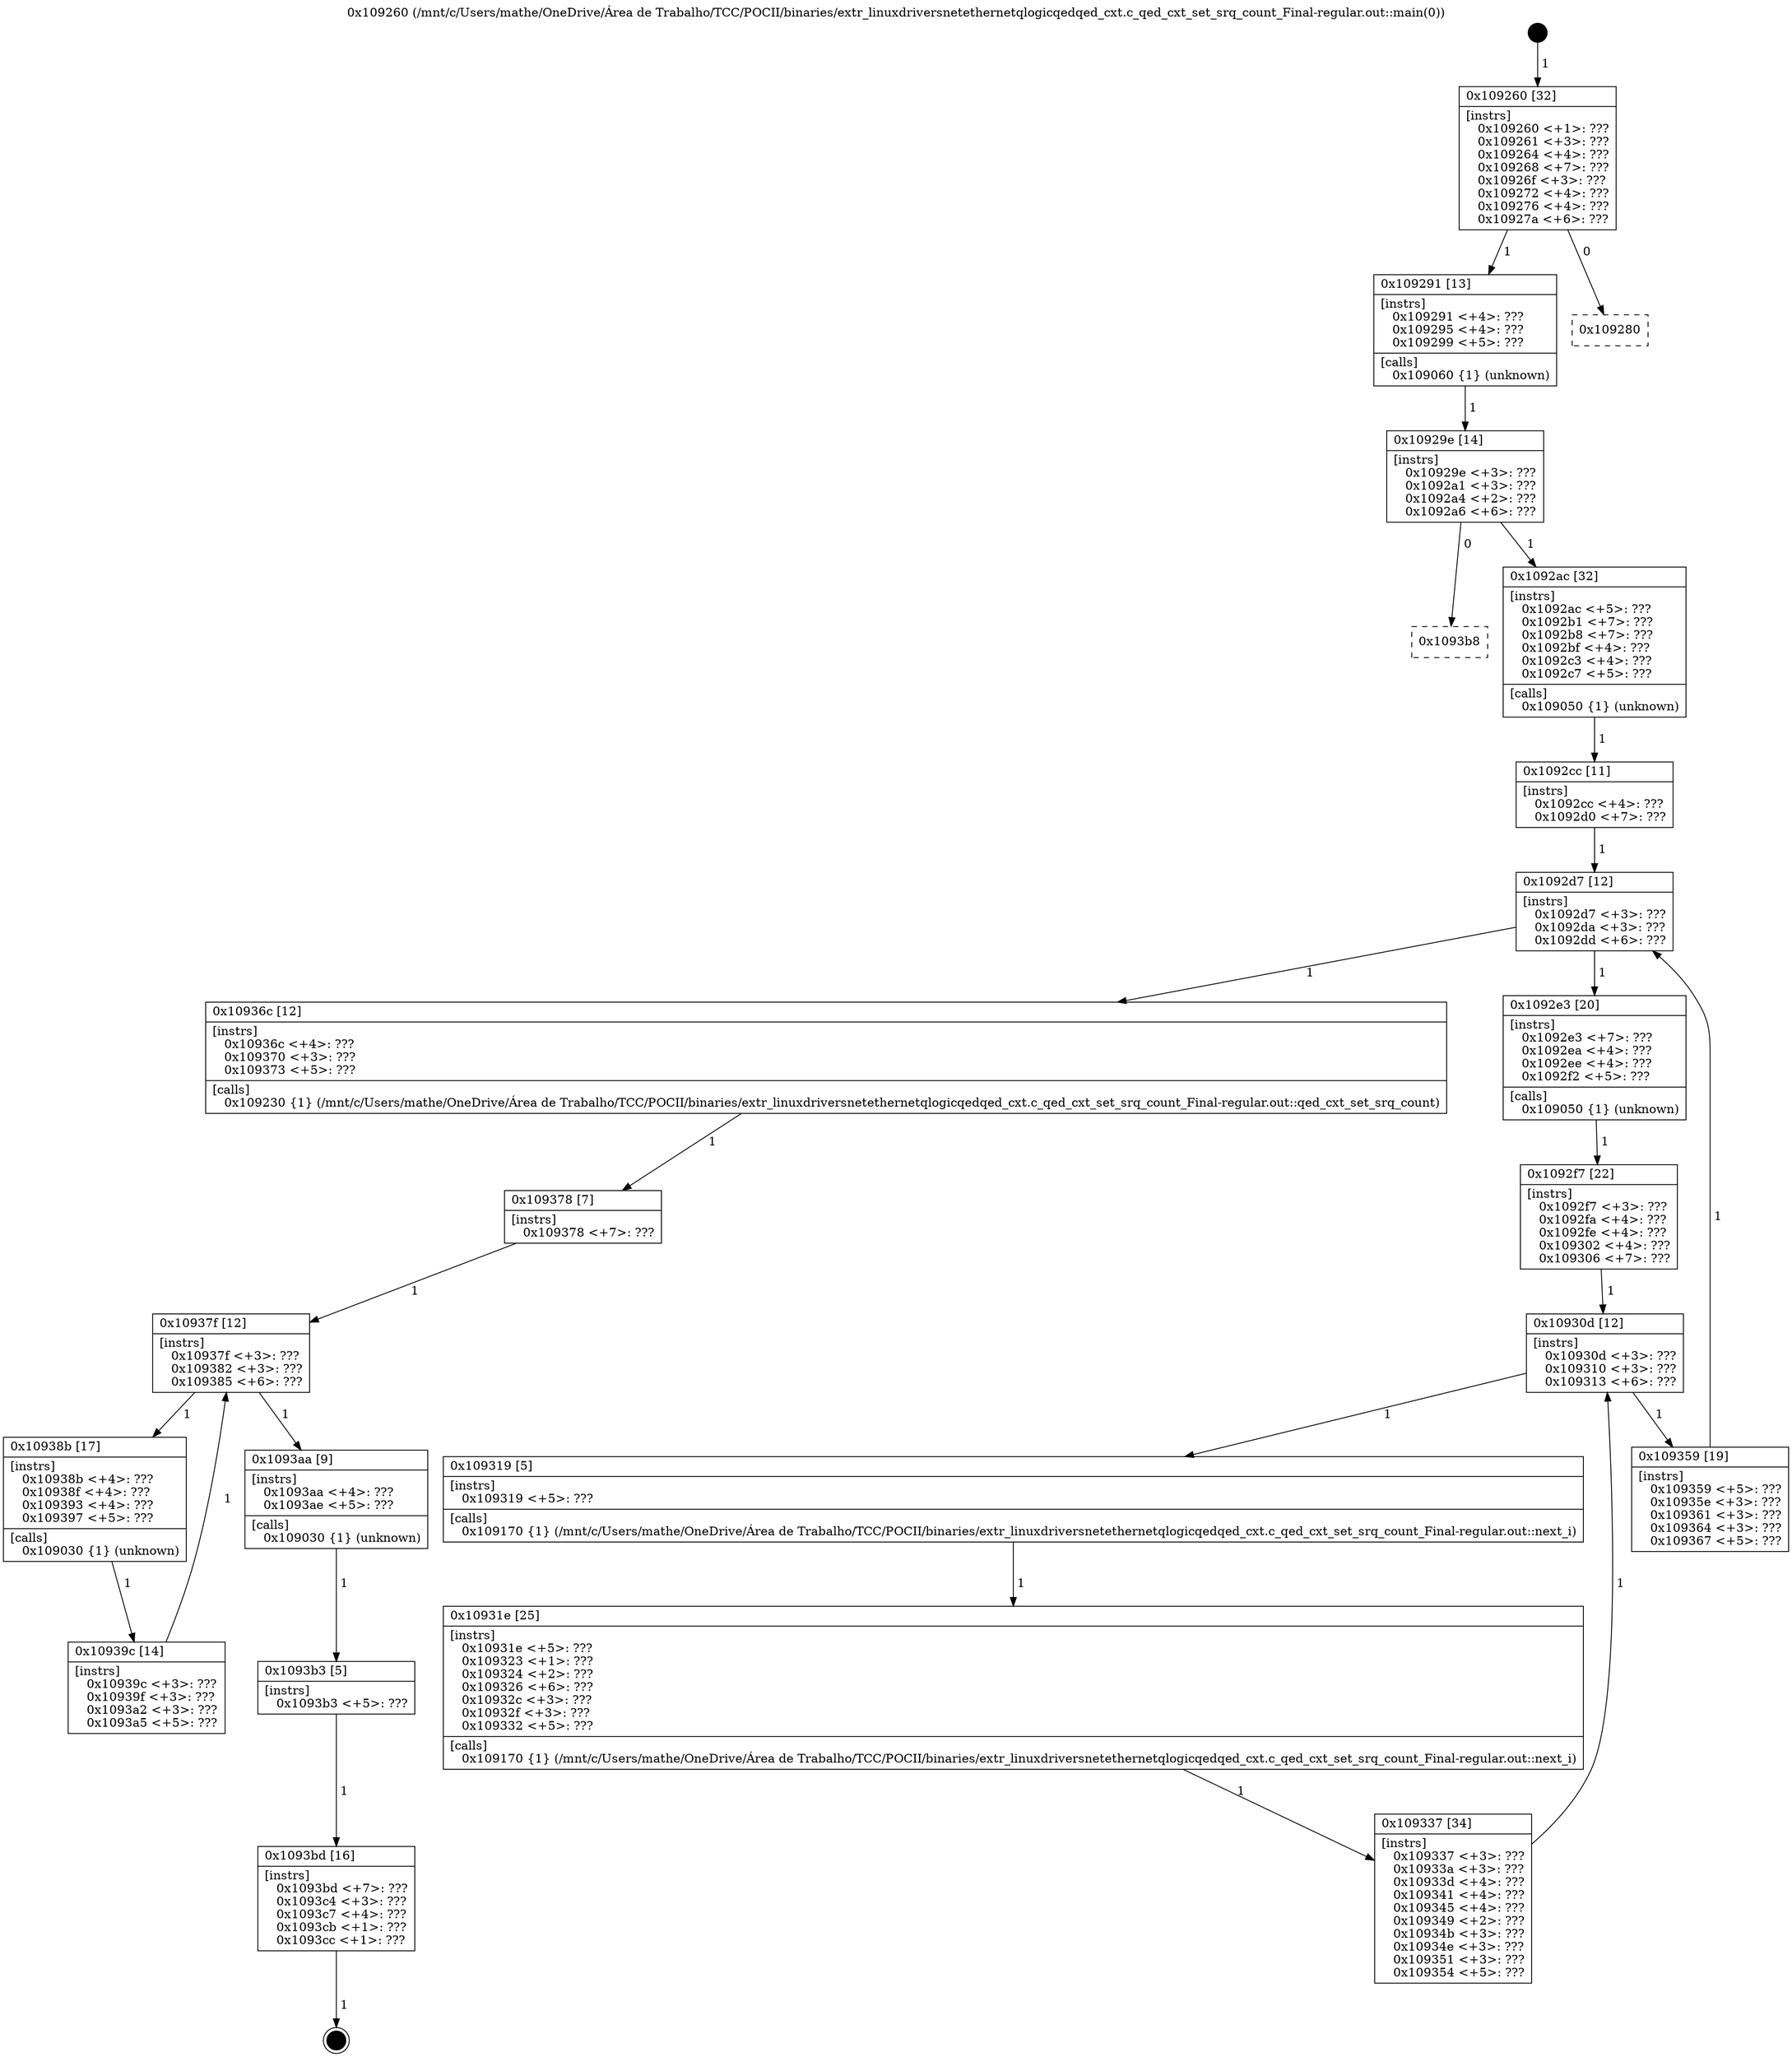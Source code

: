 digraph "0x109260" {
  label = "0x109260 (/mnt/c/Users/mathe/OneDrive/Área de Trabalho/TCC/POCII/binaries/extr_linuxdriversnetethernetqlogicqedqed_cxt.c_qed_cxt_set_srq_count_Final-regular.out::main(0))"
  labelloc = "t"
  node[shape=record]

  Entry [label="",width=0.3,height=0.3,shape=circle,fillcolor=black,style=filled]
  "0x109260" [label="{
     0x109260 [32]\l
     | [instrs]\l
     &nbsp;&nbsp;0x109260 \<+1\>: ???\l
     &nbsp;&nbsp;0x109261 \<+3\>: ???\l
     &nbsp;&nbsp;0x109264 \<+4\>: ???\l
     &nbsp;&nbsp;0x109268 \<+7\>: ???\l
     &nbsp;&nbsp;0x10926f \<+3\>: ???\l
     &nbsp;&nbsp;0x109272 \<+4\>: ???\l
     &nbsp;&nbsp;0x109276 \<+4\>: ???\l
     &nbsp;&nbsp;0x10927a \<+6\>: ???\l
  }"]
  "0x109291" [label="{
     0x109291 [13]\l
     | [instrs]\l
     &nbsp;&nbsp;0x109291 \<+4\>: ???\l
     &nbsp;&nbsp;0x109295 \<+4\>: ???\l
     &nbsp;&nbsp;0x109299 \<+5\>: ???\l
     | [calls]\l
     &nbsp;&nbsp;0x109060 \{1\} (unknown)\l
  }"]
  "0x109280" [label="{
     0x109280\l
  }", style=dashed]
  "0x10929e" [label="{
     0x10929e [14]\l
     | [instrs]\l
     &nbsp;&nbsp;0x10929e \<+3\>: ???\l
     &nbsp;&nbsp;0x1092a1 \<+3\>: ???\l
     &nbsp;&nbsp;0x1092a4 \<+2\>: ???\l
     &nbsp;&nbsp;0x1092a6 \<+6\>: ???\l
  }"]
  "0x1093b8" [label="{
     0x1093b8\l
  }", style=dashed]
  "0x1092ac" [label="{
     0x1092ac [32]\l
     | [instrs]\l
     &nbsp;&nbsp;0x1092ac \<+5\>: ???\l
     &nbsp;&nbsp;0x1092b1 \<+7\>: ???\l
     &nbsp;&nbsp;0x1092b8 \<+7\>: ???\l
     &nbsp;&nbsp;0x1092bf \<+4\>: ???\l
     &nbsp;&nbsp;0x1092c3 \<+4\>: ???\l
     &nbsp;&nbsp;0x1092c7 \<+5\>: ???\l
     | [calls]\l
     &nbsp;&nbsp;0x109050 \{1\} (unknown)\l
  }"]
  Exit [label="",width=0.3,height=0.3,shape=circle,fillcolor=black,style=filled,peripheries=2]
  "0x1092d7" [label="{
     0x1092d7 [12]\l
     | [instrs]\l
     &nbsp;&nbsp;0x1092d7 \<+3\>: ???\l
     &nbsp;&nbsp;0x1092da \<+3\>: ???\l
     &nbsp;&nbsp;0x1092dd \<+6\>: ???\l
  }"]
  "0x10936c" [label="{
     0x10936c [12]\l
     | [instrs]\l
     &nbsp;&nbsp;0x10936c \<+4\>: ???\l
     &nbsp;&nbsp;0x109370 \<+3\>: ???\l
     &nbsp;&nbsp;0x109373 \<+5\>: ???\l
     | [calls]\l
     &nbsp;&nbsp;0x109230 \{1\} (/mnt/c/Users/mathe/OneDrive/Área de Trabalho/TCC/POCII/binaries/extr_linuxdriversnetethernetqlogicqedqed_cxt.c_qed_cxt_set_srq_count_Final-regular.out::qed_cxt_set_srq_count)\l
  }"]
  "0x1092e3" [label="{
     0x1092e3 [20]\l
     | [instrs]\l
     &nbsp;&nbsp;0x1092e3 \<+7\>: ???\l
     &nbsp;&nbsp;0x1092ea \<+4\>: ???\l
     &nbsp;&nbsp;0x1092ee \<+4\>: ???\l
     &nbsp;&nbsp;0x1092f2 \<+5\>: ???\l
     | [calls]\l
     &nbsp;&nbsp;0x109050 \{1\} (unknown)\l
  }"]
  "0x10930d" [label="{
     0x10930d [12]\l
     | [instrs]\l
     &nbsp;&nbsp;0x10930d \<+3\>: ???\l
     &nbsp;&nbsp;0x109310 \<+3\>: ???\l
     &nbsp;&nbsp;0x109313 \<+6\>: ???\l
  }"]
  "0x109359" [label="{
     0x109359 [19]\l
     | [instrs]\l
     &nbsp;&nbsp;0x109359 \<+5\>: ???\l
     &nbsp;&nbsp;0x10935e \<+3\>: ???\l
     &nbsp;&nbsp;0x109361 \<+3\>: ???\l
     &nbsp;&nbsp;0x109364 \<+3\>: ???\l
     &nbsp;&nbsp;0x109367 \<+5\>: ???\l
  }"]
  "0x109319" [label="{
     0x109319 [5]\l
     | [instrs]\l
     &nbsp;&nbsp;0x109319 \<+5\>: ???\l
     | [calls]\l
     &nbsp;&nbsp;0x109170 \{1\} (/mnt/c/Users/mathe/OneDrive/Área de Trabalho/TCC/POCII/binaries/extr_linuxdriversnetethernetqlogicqedqed_cxt.c_qed_cxt_set_srq_count_Final-regular.out::next_i)\l
  }"]
  "0x10931e" [label="{
     0x10931e [25]\l
     | [instrs]\l
     &nbsp;&nbsp;0x10931e \<+5\>: ???\l
     &nbsp;&nbsp;0x109323 \<+1\>: ???\l
     &nbsp;&nbsp;0x109324 \<+2\>: ???\l
     &nbsp;&nbsp;0x109326 \<+6\>: ???\l
     &nbsp;&nbsp;0x10932c \<+3\>: ???\l
     &nbsp;&nbsp;0x10932f \<+3\>: ???\l
     &nbsp;&nbsp;0x109332 \<+5\>: ???\l
     | [calls]\l
     &nbsp;&nbsp;0x109170 \{1\} (/mnt/c/Users/mathe/OneDrive/Área de Trabalho/TCC/POCII/binaries/extr_linuxdriversnetethernetqlogicqedqed_cxt.c_qed_cxt_set_srq_count_Final-regular.out::next_i)\l
  }"]
  "0x109337" [label="{
     0x109337 [34]\l
     | [instrs]\l
     &nbsp;&nbsp;0x109337 \<+3\>: ???\l
     &nbsp;&nbsp;0x10933a \<+3\>: ???\l
     &nbsp;&nbsp;0x10933d \<+4\>: ???\l
     &nbsp;&nbsp;0x109341 \<+4\>: ???\l
     &nbsp;&nbsp;0x109345 \<+4\>: ???\l
     &nbsp;&nbsp;0x109349 \<+2\>: ???\l
     &nbsp;&nbsp;0x10934b \<+3\>: ???\l
     &nbsp;&nbsp;0x10934e \<+3\>: ???\l
     &nbsp;&nbsp;0x109351 \<+3\>: ???\l
     &nbsp;&nbsp;0x109354 \<+5\>: ???\l
  }"]
  "0x1092f7" [label="{
     0x1092f7 [22]\l
     | [instrs]\l
     &nbsp;&nbsp;0x1092f7 \<+3\>: ???\l
     &nbsp;&nbsp;0x1092fa \<+4\>: ???\l
     &nbsp;&nbsp;0x1092fe \<+4\>: ???\l
     &nbsp;&nbsp;0x109302 \<+4\>: ???\l
     &nbsp;&nbsp;0x109306 \<+7\>: ???\l
  }"]
  "0x1093bd" [label="{
     0x1093bd [16]\l
     | [instrs]\l
     &nbsp;&nbsp;0x1093bd \<+7\>: ???\l
     &nbsp;&nbsp;0x1093c4 \<+3\>: ???\l
     &nbsp;&nbsp;0x1093c7 \<+4\>: ???\l
     &nbsp;&nbsp;0x1093cb \<+1\>: ???\l
     &nbsp;&nbsp;0x1093cc \<+1\>: ???\l
  }"]
  "0x1092cc" [label="{
     0x1092cc [11]\l
     | [instrs]\l
     &nbsp;&nbsp;0x1092cc \<+4\>: ???\l
     &nbsp;&nbsp;0x1092d0 \<+7\>: ???\l
  }"]
  "0x10937f" [label="{
     0x10937f [12]\l
     | [instrs]\l
     &nbsp;&nbsp;0x10937f \<+3\>: ???\l
     &nbsp;&nbsp;0x109382 \<+3\>: ???\l
     &nbsp;&nbsp;0x109385 \<+6\>: ???\l
  }"]
  "0x1093aa" [label="{
     0x1093aa [9]\l
     | [instrs]\l
     &nbsp;&nbsp;0x1093aa \<+4\>: ???\l
     &nbsp;&nbsp;0x1093ae \<+5\>: ???\l
     | [calls]\l
     &nbsp;&nbsp;0x109030 \{1\} (unknown)\l
  }"]
  "0x10938b" [label="{
     0x10938b [17]\l
     | [instrs]\l
     &nbsp;&nbsp;0x10938b \<+4\>: ???\l
     &nbsp;&nbsp;0x10938f \<+4\>: ???\l
     &nbsp;&nbsp;0x109393 \<+4\>: ???\l
     &nbsp;&nbsp;0x109397 \<+5\>: ???\l
     | [calls]\l
     &nbsp;&nbsp;0x109030 \{1\} (unknown)\l
  }"]
  "0x10939c" [label="{
     0x10939c [14]\l
     | [instrs]\l
     &nbsp;&nbsp;0x10939c \<+3\>: ???\l
     &nbsp;&nbsp;0x10939f \<+3\>: ???\l
     &nbsp;&nbsp;0x1093a2 \<+3\>: ???\l
     &nbsp;&nbsp;0x1093a5 \<+5\>: ???\l
  }"]
  "0x109378" [label="{
     0x109378 [7]\l
     | [instrs]\l
     &nbsp;&nbsp;0x109378 \<+7\>: ???\l
  }"]
  "0x1093b3" [label="{
     0x1093b3 [5]\l
     | [instrs]\l
     &nbsp;&nbsp;0x1093b3 \<+5\>: ???\l
  }"]
  Entry -> "0x109260" [label=" 1"]
  "0x109260" -> "0x109291" [label=" 1"]
  "0x109260" -> "0x109280" [label=" 0"]
  "0x109291" -> "0x10929e" [label=" 1"]
  "0x10929e" -> "0x1093b8" [label=" 0"]
  "0x10929e" -> "0x1092ac" [label=" 1"]
  "0x1093bd" -> Exit [label=" 1"]
  "0x1092ac" -> "0x1092cc" [label=" 1"]
  "0x1092d7" -> "0x10936c" [label=" 1"]
  "0x1092d7" -> "0x1092e3" [label=" 1"]
  "0x1092e3" -> "0x1092f7" [label=" 1"]
  "0x10930d" -> "0x109359" [label=" 1"]
  "0x10930d" -> "0x109319" [label=" 1"]
  "0x109319" -> "0x10931e" [label=" 1"]
  "0x10931e" -> "0x109337" [label=" 1"]
  "0x1092f7" -> "0x10930d" [label=" 1"]
  "0x109337" -> "0x10930d" [label=" 1"]
  "0x1093b3" -> "0x1093bd" [label=" 1"]
  "0x1092cc" -> "0x1092d7" [label=" 1"]
  "0x109359" -> "0x1092d7" [label=" 1"]
  "0x10936c" -> "0x109378" [label=" 1"]
  "0x10937f" -> "0x1093aa" [label=" 1"]
  "0x10937f" -> "0x10938b" [label=" 1"]
  "0x10938b" -> "0x10939c" [label=" 1"]
  "0x109378" -> "0x10937f" [label=" 1"]
  "0x10939c" -> "0x10937f" [label=" 1"]
  "0x1093aa" -> "0x1093b3" [label=" 1"]
}
